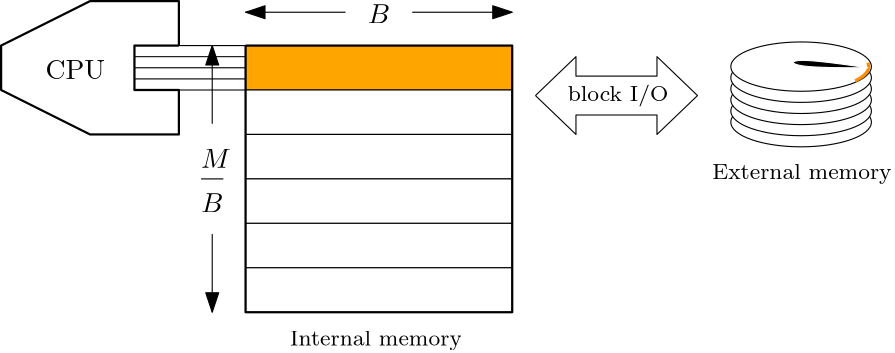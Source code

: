 <?xml version="1.0"?>
<!DOCTYPE ipe SYSTEM "ipe.dtd">
<ipe version="70005" creator="Ipe 7.1.4">
<info created="D:20160421140330" modified="D:20160421142944"/>
<ipestyle name="basic">
<symbol name="arrow/arc(spx)">
<path stroke="sym-stroke" fill="sym-stroke" pen="sym-pen">
0 0 m
-1 0.333 l
-1 -0.333 l
h
</path>
</symbol>
<symbol name="arrow/farc(spx)">
<path stroke="sym-stroke" fill="white" pen="sym-pen">
0 0 m
-1 0.333 l
-1 -0.333 l
h
</path>
</symbol>
<symbol name="mark/circle(sx)" transformations="translations">
<path fill="sym-stroke">
0.6 0 0 0.6 0 0 e
0.4 0 0 0.4 0 0 e
</path>
</symbol>
<symbol name="mark/disk(sx)" transformations="translations">
<path fill="sym-stroke">
0.6 0 0 0.6 0 0 e
</path>
</symbol>
<symbol name="mark/fdisk(sfx)" transformations="translations">
<group>
<path fill="sym-fill">
0.5 0 0 0.5 0 0 e
</path>
<path fill="sym-stroke" fillrule="eofill">
0.6 0 0 0.6 0 0 e
0.4 0 0 0.4 0 0 e
</path>
</group>
</symbol>
<symbol name="mark/box(sx)" transformations="translations">
<path fill="sym-stroke" fillrule="eofill">
-0.6 -0.6 m
0.6 -0.6 l
0.6 0.6 l
-0.6 0.6 l
h
-0.4 -0.4 m
0.4 -0.4 l
0.4 0.4 l
-0.4 0.4 l
h
</path>
</symbol>
<symbol name="mark/square(sx)" transformations="translations">
<path fill="sym-stroke">
-0.6 -0.6 m
0.6 -0.6 l
0.6 0.6 l
-0.6 0.6 l
h
</path>
</symbol>
<symbol name="mark/fsquare(sfx)" transformations="translations">
<group>
<path fill="sym-fill">
-0.5 -0.5 m
0.5 -0.5 l
0.5 0.5 l
-0.5 0.5 l
h
</path>
<path fill="sym-stroke" fillrule="eofill">
-0.6 -0.6 m
0.6 -0.6 l
0.6 0.6 l
-0.6 0.6 l
h
-0.4 -0.4 m
0.4 -0.4 l
0.4 0.4 l
-0.4 0.4 l
h
</path>
</group>
</symbol>
<symbol name="mark/cross(sx)" transformations="translations">
<group>
<path fill="sym-stroke">
-0.43 -0.57 m
0.57 0.43 l
0.43 0.57 l
-0.57 -0.43 l
h
</path>
<path fill="sym-stroke">
-0.43 0.57 m
0.57 -0.43 l
0.43 -0.57 l
-0.57 0.43 l
h
</path>
</group>
</symbol>
<symbol name="arrow/fnormal(spx)">
<path stroke="sym-stroke" fill="white" pen="sym-pen">
0 0 m
-1 0.333 l
-1 -0.333 l
h
</path>
</symbol>
<symbol name="arrow/pointed(spx)">
<path stroke="sym-stroke" fill="sym-stroke" pen="sym-pen">
0 0 m
-1 0.333 l
-0.8 0 l
-1 -0.333 l
h
</path>
</symbol>
<symbol name="arrow/fpointed(spx)">
<path stroke="sym-stroke" fill="white" pen="sym-pen">
0 0 m
-1 0.333 l
-0.8 0 l
-1 -0.333 l
h
</path>
</symbol>
<symbol name="arrow/linear(spx)">
<path stroke="sym-stroke" pen="sym-pen">
-1 0.333 m
0 0 l
-1 -0.333 l
</path>
</symbol>
<symbol name="arrow/fdouble(spx)">
<path stroke="sym-stroke" fill="white" pen="sym-pen">
0 0 m
-1 0.333 l
-1 -0.333 l
h
-1 0 m
-2 0.333 l
-2 -0.333 l
h
</path>
</symbol>
<symbol name="arrow/double(spx)">
<path stroke="sym-stroke" fill="sym-stroke" pen="sym-pen">
0 0 m
-1 0.333 l
-1 -0.333 l
h
-1 0 m
-2 0.333 l
-2 -0.333 l
h
</path>
</symbol>
<pen name="heavier" value="0.8"/>
<pen name="fat" value="1.2"/>
<pen name="ultrafat" value="2"/>
<symbolsize name="large" value="5"/>
<symbolsize name="small" value="2"/>
<symbolsize name="tiny" value="1.1"/>
<arrowsize name="large" value="10"/>
<arrowsize name="small" value="5"/>
<arrowsize name="tiny" value="3"/>
<color name="red" value="1 0 0"/>
<color name="green" value="0 1 0"/>
<color name="blue" value="0 0 1"/>
<color name="yellow" value="1 1 0"/>
<color name="orange" value="1 0.647 0"/>
<color name="gold" value="1 0.843 0"/>
<color name="purple" value="0.627 0.125 0.941"/>
<color name="gray" value="0.745"/>
<color name="brown" value="0.647 0.165 0.165"/>
<color name="navy" value="0 0 0.502"/>
<color name="pink" value="1 0.753 0.796"/>
<color name="seagreen" value="0.18 0.545 0.341"/>
<color name="turquoise" value="0.251 0.878 0.816"/>
<color name="violet" value="0.933 0.51 0.933"/>
<color name="darkblue" value="0 0 0.545"/>
<color name="darkcyan" value="0 0.545 0.545"/>
<color name="darkgray" value="0.663"/>
<color name="darkgreen" value="0 0.392 0"/>
<color name="darkmagenta" value="0.545 0 0.545"/>
<color name="darkorange" value="1 0.549 0"/>
<color name="darkred" value="0.545 0 0"/>
<color name="lightblue" value="0.678 0.847 0.902"/>
<color name="lightcyan" value="0.878 1 1"/>
<color name="lightgray" value="0.827"/>
<color name="lightgreen" value="0.565 0.933 0.565"/>
<color name="lightyellow" value="1 1 0.878"/>
<dashstyle name="dashed" value="[4] 0"/>
<dashstyle name="dotted" value="[1 3] 0"/>
<dashstyle name="dash dotted" value="[4 2 1 2] 0"/>
<dashstyle name="dash dot dotted" value="[4 2 1 2 1 2] 0"/>
<textsize name="large" value="\large"/>
<textsize name="Large" value="\Large"/>
<textsize name="LARGE" value="\LARGE"/>
<textsize name="huge" value="\huge"/>
<textsize name="Huge" value="\Huge"/>
<textsize name="small" value="\small"/>
<textsize name="footnote" value="\footnotesize"/>
<textsize name="tiny" value="\tiny"/>
<textstyle name="center" begin="\begin{center}" end="\end{center}"/>
<textstyle name="itemize" begin="\begin{itemize}" end="\end{itemize}"/>
<textstyle name="item" begin="\begin{itemize}\item{}" end="\end{itemize}"/>
<gridsize name="4 pts" value="4"/>
<gridsize name="8 pts (~3 mm)" value="8"/>
<gridsize name="16 pts (~6 mm)" value="16"/>
<gridsize name="32 pts (~12 mm)" value="32"/>
<gridsize name="10 pts (~3.5 mm)" value="10"/>
<gridsize name="20 pts (~7 mm)" value="20"/>
<gridsize name="14 pts (~5 mm)" value="14"/>
<gridsize name="28 pts (~10 mm)" value="28"/>
<gridsize name="56 pts (~20 mm)" value="56"/>
<anglesize name="90 deg" value="90"/>
<anglesize name="60 deg" value="60"/>
<anglesize name="45 deg" value="45"/>
<anglesize name="30 deg" value="30"/>
<anglesize name="22.5 deg" value="22.5"/>
<tiling name="falling" angle="-60" step="4" width="1"/>
<tiling name="rising" angle="30" step="4" width="1"/>
</ipestyle>
<page>
<layer name="alpha"/>
<view layers="alpha" active="alpha"/>
<path layer="alpha" matrix="1 0 0 0.350889 40 403.009" stroke="black" fill="white">
25.2982 0 0 25.2982 336 688 e
</path>
<path matrix="1 0 0 0.350889 40 407.009" stroke="black" fill="white">
25.2982 0 0 25.2982 336 688 e
</path>
<path matrix="1 0 0 0.350889 40 411.009" stroke="black" fill="white">
25.2982 0 0 25.2982 336 688 e
</path>
<path matrix="1 0 0 0.350889 40 415.009" stroke="black" fill="white">
25.2982 0 0 25.2982 336 688 e
</path>
<path matrix="1 0 0 0.350889 40 419.009" stroke="black" fill="white">
25.2982 0 0 25.2982 336 688 e
</path>
<path matrix="1 0 0 0.350889 40 423.009" stroke="black" fill="white">
25.2982 0 0 25.2982 336 688 e
</path>
<path matrix="1 0 0 0.350889 40 423.009" stroke="darkorange" pen="fat">
360 692 m
24.3311 0 0 -24.3311 336 688 355.465 673.401 a
</path>
<path matrix="1 0 0 1 20 0" stroke="white" fill="black">
380 664
352 668
352 664
380 664
380 664 u
</path>
<text matrix="1 0 0 1 12 0" transformations="translations" pos="332 624" stroke="black" type="label" width="64.581" height="5.535" depth="1.55" valign="baseline" size="footnote">External memory</text>
<path stroke="black" fill="orange">
176 672 m
176 656 l
272 656 l
272 672 l
h
</path>
<path matrix="0.91141 0 0 0.875 90.7904 38" stroke="black" fill="white">
208 704 m
224 720 l
224 712 l
256 712 l
256 720 l
272 704 l
256 688 l
256 696 l
224 696 l
224 688 l
208 704 l
208 704 l
</path>
<text matrix="1 0 0 1 4 -4" transformations="translations" pos="288 656" stroke="black" type="label" width="36.217" height="5.98" depth="1.99" valign="baseline" size="footnote">block I/O</text>
<text matrix="1 0 0 1 -4 4" transformations="translations" pos="196 560" stroke="black" type="label" width="61.872" height="5.535" depth="1.55" valign="baseline" size="footnote">Internal memory</text>
<text matrix="1 0 0 1 8 -12" transformations="translations" pos="212 692" stroke="black" type="label" width="8.057" height="6.808" depth="0" valign="baseline">$B$</text>
<path matrix="0.9 0 0 1 -32.8 0" stroke="black" fill="white" rarrow="normal/normal">
232 684 m
272 684 l
272 684 l
</path>
<path matrix="-0.9 -0 0 -1 480.8 1368" stroke="black" fill="white" rarrow="normal/normal">
232 684 m
272 684 l
272 684 l
</path>
<path matrix="1 0 0 1 24 -32" stroke="black" fill="white" pen="heavier">
128 704 m
128 720 l
96 720 l
64 704 l
64 688 l
96 672 l
128 672 l
128 688 l
112 688 l
112 704 l
128 704 l
128 704 l
</path>
<path stroke="black" fill="white">
136 672 m
176 672 l
176 672 l
</path>
<path stroke="black" fill="white">
136 668 m
176 668 l
172 668 l
</path>
<path stroke="black" fill="white">
136 664 m
176 664 l
176 664 l
</path>
<path stroke="black" fill="white">
136 660 m
176 660 l
176 660 l
</path>
<path stroke="black" fill="white">
136 656 m
176 656 l
176 656 l
</path>
<path matrix="1 0 0 1 0 -16" stroke="black" fill="white">
176 672 m
176 656 l
272 656 l
272 672 l
h
</path>
<path matrix="1 0 0 1 0 -32" stroke="black" fill="white">
176 672 m
176 656 l
272 656 l
272 672 l
h
</path>
<path matrix="1 0 0 1 0 -48" stroke="black" fill="white">
176 672 m
176 656 l
272 656 l
272 672 l
h
</path>
<path matrix="1 0 0 1 0 -64" stroke="black" fill="white">
176 672 m
176 656 l
272 656 l
272 672 l
h
</path>
<path matrix="1 0 0 1 0 -80" stroke="black" fill="white">
176 672 m
176 656 l
272 656 l
272 672 l
h
</path>
<path stroke="black" pen="heavier">
176 672 m
272 672 l
272 576 l
176 576 l
176 672 l
176 672 l
</path>
<text matrix="1 0 0 1 16 88" transformations="translations" pos="88 572" stroke="black" type="label" width="21.447" height="6.808" depth="0" valign="baseline">CPU</text>
<text matrix="1 0 0 1 56 24" transformations="translations" pos="104 604" stroke="black" type="label" width="10.751" height="6.808" depth="0" valign="baseline">$M$</text>
<text matrix="1 0 0 1 52 24" transformations="translations" pos="108 588" stroke="black" type="label" width="8.057" height="6.808" depth="0" valign="baseline">$B$</text>
<path matrix="0.666667 0 0 1 90.6667 24" stroke="black" fill="white">
104 600 m
116 600 l
116 600 l
116 600 l
</path>
<path matrix="-1 0 -0 -1 328 1316" stroke="black" fill="white" rarrow="normal/normal">
164 644 m
164 672 l
164 668 l
</path>
<path matrix="1 0 -0 1 0 -68" stroke="black" fill="white" rarrow="normal/normal">
164 644 m
164 672 l
164 668 l
</path>
</page>
</ipe>
